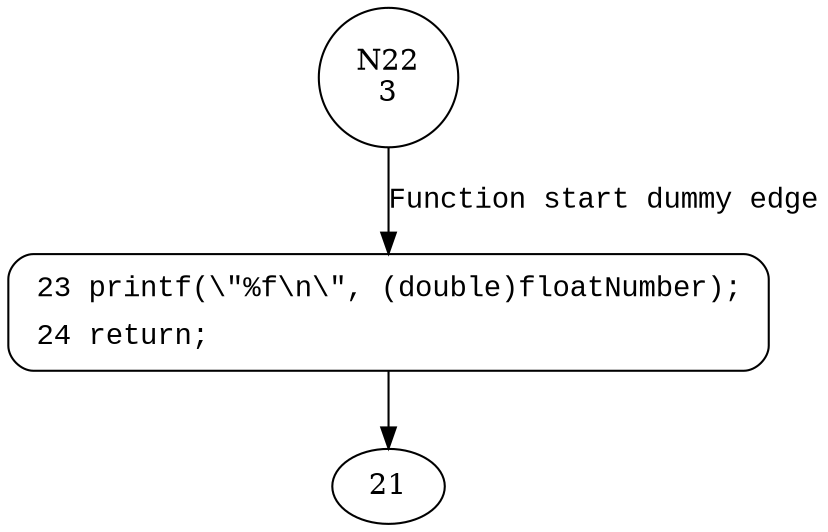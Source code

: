 digraph printFloatLine {
22 [shape="circle" label="N22\n3"]
23 [shape="circle" label="N23\n2"]
23 [style="filled,bold" penwidth="1" fillcolor="white" fontname="Courier New" shape="Mrecord" label=<<table border="0" cellborder="0" cellpadding="3" bgcolor="white"><tr><td align="right">23</td><td align="left">printf(\&quot;%f\n\&quot;, (double)floatNumber);</td></tr><tr><td align="right">24</td><td align="left">return;</td></tr></table>>]
23 -> 21[label=""]
22 -> 23 [label="Function start dummy edge" fontname="Courier New"]
}
